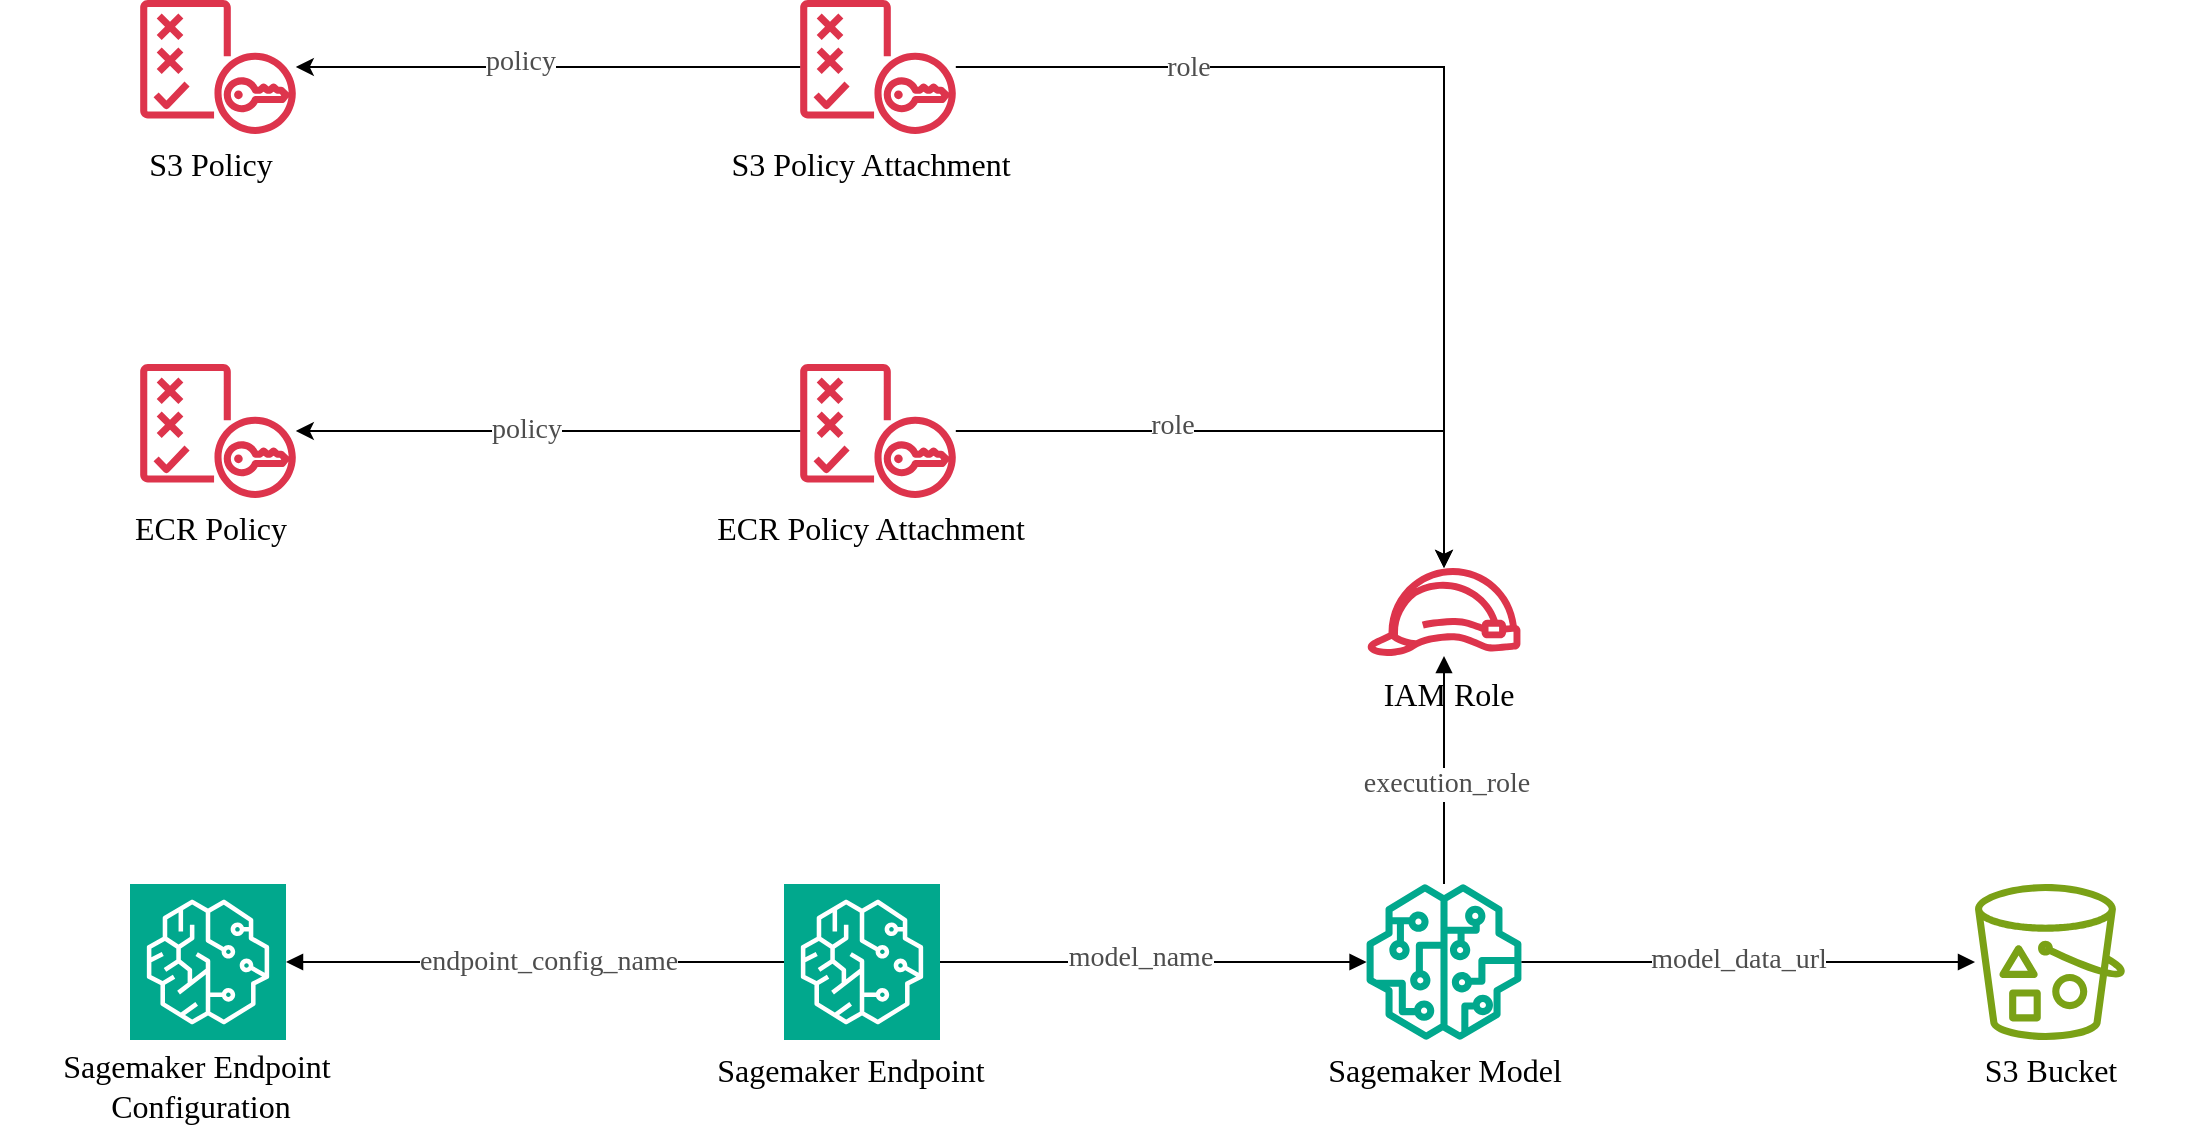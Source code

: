 <mxfile version="26.0.9">
  <diagram name="Page-1" id="BM1rdHYwk6XgLA9n6XDE">
    <mxGraphModel dx="2115" dy="2160" grid="1" gridSize="10" guides="1" tooltips="1" connect="1" arrows="1" fold="1" page="1" pageScale="1" pageWidth="827" pageHeight="1169" math="0" shadow="0">
      <root>
        <mxCell id="0" />
        <mxCell id="1" parent="0" />
        <mxCell id="__euz2P43ms3ZbJcvNGM-4" value="" style="group;fontFamily=Verdana;" vertex="1" connectable="0" parent="1">
          <mxGeometry x="40" y="110" width="170" height="108" as="geometry" />
        </mxCell>
        <mxCell id="__euz2P43ms3ZbJcvNGM-1" value="" style="sketch=0;points=[[0,0,0],[0.25,0,0],[0.5,0,0],[0.75,0,0],[1,0,0],[0,1,0],[0.25,1,0],[0.5,1,0],[0.75,1,0],[1,1,0],[0,0.25,0],[0,0.5,0],[0,0.75,0],[1,0.25,0],[1,0.5,0],[1,0.75,0]];outlineConnect=0;fontColor=#232F3E;fillColor=#01A88D;strokeColor=#ffffff;dashed=0;verticalLabelPosition=bottom;verticalAlign=top;align=center;html=1;fontSize=12;fontStyle=0;aspect=fixed;shape=mxgraph.aws4.resourceIcon;resIcon=mxgraph.aws4.sagemaker;rounded=1;fontFamily=Verdana;" vertex="1" parent="__euz2P43ms3ZbJcvNGM-4">
          <mxGeometry x="42" width="78" height="78" as="geometry" />
        </mxCell>
        <mxCell id="__euz2P43ms3ZbJcvNGM-3" value="Sagemaker Endpoint" style="text;html=1;align=center;verticalAlign=middle;resizable=0;points=[];autosize=1;strokeColor=none;fillColor=none;fontSize=16;fontFamily=Verdana;" vertex="1" parent="__euz2P43ms3ZbJcvNGM-4">
          <mxGeometry x="-20" y="78" width="190" height="30" as="geometry" />
        </mxCell>
        <mxCell id="__euz2P43ms3ZbJcvNGM-5" value="" style="group;fontFamily=Verdana;" vertex="1" connectable="0" parent="1">
          <mxGeometry x="337" y="110" width="160" height="108" as="geometry" />
        </mxCell>
        <mxCell id="__euz2P43ms3ZbJcvNGM-7" value="Sagemaker Model" style="text;html=1;align=center;verticalAlign=middle;resizable=0;points=[];autosize=1;strokeColor=none;fillColor=none;fontSize=16;fontFamily=Verdana;" vertex="1" parent="__euz2P43ms3ZbJcvNGM-5">
          <mxGeometry x="-10" y="78" width="170" height="30" as="geometry" />
        </mxCell>
        <mxCell id="__euz2P43ms3ZbJcvNGM-8" value="" style="outlineConnect=0;fontColor=#232F3E;gradientColor=none;fillColor=#01A88D;strokeColor=none;dashed=0;verticalLabelPosition=bottom;verticalAlign=top;align=center;html=1;fontSize=12;fontStyle=0;aspect=fixed;pointerEvents=1;shape=mxgraph.aws4.sagemaker_model;fontFamily=Verdana;" vertex="1" parent="__euz2P43ms3ZbJcvNGM-5">
          <mxGeometry x="36" width="78" height="78" as="geometry" />
        </mxCell>
        <mxCell id="__euz2P43ms3ZbJcvNGM-9" style="edgeStyle=orthogonalEdgeStyle;rounded=0;orthogonalLoop=1;jettySize=auto;html=1;strokeWidth=1;endArrow=block;endFill=1;fontFamily=Verdana;" edge="1" parent="1" source="__euz2P43ms3ZbJcvNGM-1" target="__euz2P43ms3ZbJcvNGM-8">
          <mxGeometry relative="1" as="geometry" />
        </mxCell>
        <mxCell id="__euz2P43ms3ZbJcvNGM-55" value="&lt;span style=&quot;color: rgb(77, 77, 77); font-size: 14px;&quot;&gt;model_name&lt;/span&gt;" style="edgeLabel;html=1;align=center;verticalAlign=middle;resizable=0;points=[];fontFamily=Verdana;" vertex="1" connectable="0" parent="__euz2P43ms3ZbJcvNGM-9">
          <mxGeometry x="-0.194" y="2" relative="1" as="geometry">
            <mxPoint x="14" as="offset" />
          </mxGeometry>
        </mxCell>
        <mxCell id="__euz2P43ms3ZbJcvNGM-20" value="" style="group;fontFamily=Verdana;" vertex="1" connectable="0" parent="1">
          <mxGeometry x="640" y="110" width="150" height="108" as="geometry" />
        </mxCell>
        <mxCell id="__euz2P43ms3ZbJcvNGM-21" value="S3 Bucket" style="text;html=1;align=center;verticalAlign=middle;resizable=0;points=[];autosize=1;strokeColor=none;fillColor=none;fontSize=16;fontFamily=Verdana;" vertex="1" parent="__euz2P43ms3ZbJcvNGM-20">
          <mxGeometry x="25" y="78" width="100" height="30" as="geometry" />
        </mxCell>
        <mxCell id="__euz2P43ms3ZbJcvNGM-18" value="" style="sketch=0;outlineConnect=0;fontColor=#232F3E;gradientColor=none;fillColor=#7AA116;strokeColor=none;dashed=0;verticalLabelPosition=bottom;verticalAlign=top;align=center;html=1;fontSize=12;fontStyle=0;aspect=fixed;pointerEvents=1;shape=mxgraph.aws4.bucket_with_objects;fontFamily=Verdana;" vertex="1" parent="__euz2P43ms3ZbJcvNGM-20">
          <mxGeometry x="37.5" width="75" height="78" as="geometry" />
        </mxCell>
        <mxCell id="__euz2P43ms3ZbJcvNGM-23" style="edgeStyle=orthogonalEdgeStyle;rounded=0;orthogonalLoop=1;jettySize=auto;html=1;endArrow=block;endFill=1;fontFamily=Verdana;" edge="1" parent="1" source="__euz2P43ms3ZbJcvNGM-8" target="__euz2P43ms3ZbJcvNGM-18">
          <mxGeometry relative="1" as="geometry" />
        </mxCell>
        <mxCell id="__euz2P43ms3ZbJcvNGM-58" value="&lt;span style=&quot;color: rgb(77, 77, 77); font-size: 14px;&quot;&gt;model_data_url&lt;/span&gt;" style="edgeLabel;html=1;align=center;verticalAlign=middle;resizable=0;points=[];fontFamily=Verdana;" vertex="1" connectable="0" parent="__euz2P43ms3ZbJcvNGM-23">
          <mxGeometry x="-0.144" y="1" relative="1" as="geometry">
            <mxPoint x="11" as="offset" />
          </mxGeometry>
        </mxCell>
        <mxCell id="__euz2P43ms3ZbJcvNGM-34" value="" style="group;rounded=0;fontFamily=Verdana;" vertex="1" connectable="0" parent="1">
          <mxGeometry x="369" y="-48" width="90" height="78" as="geometry" />
        </mxCell>
        <mxCell id="__euz2P43ms3ZbJcvNGM-32" value="IAM Role" style="text;html=1;align=center;verticalAlign=middle;resizable=0;points=[];autosize=1;strokeColor=none;fillColor=none;fontSize=16;fontFamily=Verdana;" vertex="1" parent="__euz2P43ms3ZbJcvNGM-34">
          <mxGeometry y="48" width="90" height="30" as="geometry" />
        </mxCell>
        <mxCell id="__euz2P43ms3ZbJcvNGM-24" value="" style="sketch=0;outlineConnect=0;fontColor=#232F3E;gradientColor=none;fillColor=#DD344C;strokeColor=none;dashed=0;verticalLabelPosition=bottom;verticalAlign=top;align=center;html=1;fontSize=12;fontStyle=0;aspect=fixed;pointerEvents=1;shape=mxgraph.aws4.role;fontFamily=Verdana;" vertex="1" parent="__euz2P43ms3ZbJcvNGM-34">
          <mxGeometry x="4" width="78" height="44" as="geometry" />
        </mxCell>
        <mxCell id="__euz2P43ms3ZbJcvNGM-41" value="" style="group;fontFamily=Verdana;" vertex="1" connectable="0" parent="1">
          <mxGeometry x="-280" y="-150" width="150" height="97" as="geometry" />
        </mxCell>
        <mxCell id="__euz2P43ms3ZbJcvNGM-38" value="ECR Policy" style="text;html=1;align=center;verticalAlign=middle;resizable=0;points=[];autosize=1;strokeColor=none;fillColor=none;fontSize=16;fontFamily=Verdana;" vertex="1" parent="__euz2P43ms3ZbJcvNGM-41">
          <mxGeometry x="20" y="67" width="110" height="30" as="geometry" />
        </mxCell>
        <mxCell id="__euz2P43ms3ZbJcvNGM-40" value="" style="sketch=0;outlineConnect=0;fontColor=#232F3E;gradientColor=none;fillColor=#DD344C;strokeColor=none;dashed=0;verticalLabelPosition=bottom;verticalAlign=top;align=center;html=1;fontSize=12;fontStyle=0;aspect=fixed;pointerEvents=1;shape=mxgraph.aws4.policy;fontFamily=Verdana;" vertex="1" parent="__euz2P43ms3ZbJcvNGM-41">
          <mxGeometry x="40" width="78" height="67" as="geometry" />
        </mxCell>
        <mxCell id="__euz2P43ms3ZbJcvNGM-48" style="edgeStyle=orthogonalEdgeStyle;rounded=0;orthogonalLoop=1;jettySize=auto;html=1;endArrow=block;endFill=1;fontFamily=Verdana;" edge="1" parent="1" source="__euz2P43ms3ZbJcvNGM-8" target="__euz2P43ms3ZbJcvNGM-24">
          <mxGeometry relative="1" as="geometry" />
        </mxCell>
        <mxCell id="__euz2P43ms3ZbJcvNGM-57" value="&lt;span style=&quot;color: rgb(77, 77, 77); font-size: 14px;&quot;&gt;execution_role&lt;/span&gt;" style="edgeLabel;html=1;align=center;verticalAlign=middle;resizable=0;points=[];fontFamily=Verdana;" vertex="1" connectable="0" parent="__euz2P43ms3ZbJcvNGM-48">
          <mxGeometry x="0.149" y="-1" relative="1" as="geometry">
            <mxPoint y="15" as="offset" />
          </mxGeometry>
        </mxCell>
        <mxCell id="__euz2P43ms3ZbJcvNGM-51" value="" style="group;fontFamily=Verdana;" vertex="1" connectable="0" parent="1">
          <mxGeometry x="-300" y="110" width="190" height="126" as="geometry" />
        </mxCell>
        <mxCell id="__euz2P43ms3ZbJcvNGM-14" value="" style="sketch=0;points=[[0,0,0],[0.25,0,0],[0.5,0,0],[0.75,0,0],[1,0,0],[0,1,0],[0.25,1,0],[0.5,1,0],[0.75,1,0],[1,1,0],[0,0.25,0],[0,0.5,0],[0,0.75,0],[1,0.25,0],[1,0.5,0],[1,0.75,0]];outlineConnect=0;fontColor=#232F3E;fillColor=#01A88D;strokeColor=#ffffff;dashed=0;verticalLabelPosition=bottom;verticalAlign=top;align=center;html=1;fontSize=12;fontStyle=0;aspect=fixed;shape=mxgraph.aws4.resourceIcon;resIcon=mxgraph.aws4.sagemaker;rounded=1;fontFamily=Verdana;" vertex="1" parent="__euz2P43ms3ZbJcvNGM-51">
          <mxGeometry x="55" width="78" height="78" as="geometry" />
        </mxCell>
        <mxCell id="__euz2P43ms3ZbJcvNGM-15" value="&lt;font&gt;Sagemaker Endpoint&amp;nbsp;&lt;/font&gt;&lt;div&gt;&lt;font&gt;Configuration&lt;/font&gt;&lt;/div&gt;" style="text;html=1;align=center;verticalAlign=middle;resizable=0;points=[];autosize=1;strokeColor=none;fillColor=none;fontSize=16;fontFamily=Verdana;" vertex="1" parent="__euz2P43ms3ZbJcvNGM-51">
          <mxGeometry x="-10" y="76" width="200" height="50" as="geometry" />
        </mxCell>
        <mxCell id="__euz2P43ms3ZbJcvNGM-60" style="edgeStyle=orthogonalEdgeStyle;rounded=0;orthogonalLoop=1;jettySize=auto;html=1;endArrow=block;endFill=1;fontFamily=Verdana;" edge="1" parent="1" source="__euz2P43ms3ZbJcvNGM-1" target="__euz2P43ms3ZbJcvNGM-14">
          <mxGeometry relative="1" as="geometry" />
        </mxCell>
        <mxCell id="__euz2P43ms3ZbJcvNGM-61" value="&lt;font color=&quot;#4d4d4d&quot;&gt;&lt;span style=&quot;font-size: 14px;&quot;&gt;endpoint_config_name&lt;/span&gt;&lt;/font&gt;" style="edgeLabel;html=1;align=center;verticalAlign=middle;resizable=0;points=[];fontFamily=Verdana;" vertex="1" connectable="0" parent="__euz2P43ms3ZbJcvNGM-60">
          <mxGeometry x="-0.048" relative="1" as="geometry">
            <mxPoint as="offset" />
          </mxGeometry>
        </mxCell>
        <mxCell id="__euz2P43ms3ZbJcvNGM-71" value="" style="group" vertex="1" connectable="0" parent="1">
          <mxGeometry x="20" y="-150" width="210" height="97" as="geometry" />
        </mxCell>
        <mxCell id="__euz2P43ms3ZbJcvNGM-64" value="ECR Policy Attachment" style="text;html=1;align=center;verticalAlign=middle;resizable=0;points=[];autosize=1;strokeColor=none;fillColor=none;fontSize=16;fontFamily=Verdana;" vertex="1" parent="__euz2P43ms3ZbJcvNGM-71">
          <mxGeometry y="67" width="210" height="30" as="geometry" />
        </mxCell>
        <mxCell id="__euz2P43ms3ZbJcvNGM-65" value="" style="sketch=0;outlineConnect=0;fontColor=#232F3E;gradientColor=none;fillColor=#DD344C;strokeColor=none;dashed=0;verticalLabelPosition=bottom;verticalAlign=top;align=center;html=1;fontSize=12;fontStyle=0;aspect=fixed;pointerEvents=1;shape=mxgraph.aws4.policy;fontFamily=Verdana;" vertex="1" parent="__euz2P43ms3ZbJcvNGM-71">
          <mxGeometry x="70" width="78" height="67" as="geometry" />
        </mxCell>
        <mxCell id="__euz2P43ms3ZbJcvNGM-72" value="" style="group" vertex="1" connectable="0" parent="1">
          <mxGeometry x="20" y="-332" width="210" height="97" as="geometry" />
        </mxCell>
        <mxCell id="__euz2P43ms3ZbJcvNGM-73" value="S3 Policy Attachment" style="text;html=1;align=center;verticalAlign=middle;resizable=0;points=[];autosize=1;strokeColor=none;fillColor=none;fontSize=16;fontFamily=Verdana;" vertex="1" parent="__euz2P43ms3ZbJcvNGM-72">
          <mxGeometry x="10" y="67" width="190" height="30" as="geometry" />
        </mxCell>
        <mxCell id="__euz2P43ms3ZbJcvNGM-74" value="" style="sketch=0;outlineConnect=0;fontColor=#232F3E;gradientColor=none;fillColor=#DD344C;strokeColor=none;dashed=0;verticalLabelPosition=bottom;verticalAlign=top;align=center;html=1;fontSize=12;fontStyle=0;aspect=fixed;pointerEvents=1;shape=mxgraph.aws4.policy;fontFamily=Verdana;" vertex="1" parent="__euz2P43ms3ZbJcvNGM-72">
          <mxGeometry x="70" width="78" height="67" as="geometry" />
        </mxCell>
        <mxCell id="__euz2P43ms3ZbJcvNGM-76" style="rounded=0;orthogonalLoop=1;jettySize=auto;html=1;flowAnimation=0;elbow=vertical;edgeStyle=orthogonalEdgeStyle;" edge="1" parent="1" source="__euz2P43ms3ZbJcvNGM-74" target="__euz2P43ms3ZbJcvNGM-24">
          <mxGeometry relative="1" as="geometry" />
        </mxCell>
        <mxCell id="__euz2P43ms3ZbJcvNGM-84" value="&lt;span style=&quot;color: rgb(77, 77, 77); font-family: Verdana; font-size: 14px;&quot;&gt;role&lt;/span&gt;" style="edgeLabel;html=1;align=center;verticalAlign=middle;resizable=0;points=[];" vertex="1" connectable="0" parent="__euz2P43ms3ZbJcvNGM-76">
          <mxGeometry x="-0.531" relative="1" as="geometry">
            <mxPoint as="offset" />
          </mxGeometry>
        </mxCell>
        <mxCell id="__euz2P43ms3ZbJcvNGM-77" value="" style="group;fontFamily=Verdana;" vertex="1" connectable="0" parent="1">
          <mxGeometry x="-280" y="-332" width="150" height="97" as="geometry" />
        </mxCell>
        <mxCell id="__euz2P43ms3ZbJcvNGM-78" value="S3 Policy" style="text;html=1;align=center;verticalAlign=middle;resizable=0;points=[];autosize=1;strokeColor=none;fillColor=none;fontSize=16;fontFamily=Verdana;" vertex="1" parent="__euz2P43ms3ZbJcvNGM-77">
          <mxGeometry x="25" y="67" width="100" height="30" as="geometry" />
        </mxCell>
        <mxCell id="__euz2P43ms3ZbJcvNGM-79" value="" style="sketch=0;outlineConnect=0;fontColor=#232F3E;gradientColor=none;fillColor=#DD344C;strokeColor=none;dashed=0;verticalLabelPosition=bottom;verticalAlign=top;align=center;html=1;fontSize=12;fontStyle=0;aspect=fixed;pointerEvents=1;shape=mxgraph.aws4.policy;fontFamily=Verdana;" vertex="1" parent="__euz2P43ms3ZbJcvNGM-77">
          <mxGeometry x="40" width="78" height="67" as="geometry" />
        </mxCell>
        <mxCell id="__euz2P43ms3ZbJcvNGM-80" style="edgeStyle=orthogonalEdgeStyle;rounded=0;orthogonalLoop=1;jettySize=auto;html=1;" edge="1" parent="1" source="__euz2P43ms3ZbJcvNGM-74" target="__euz2P43ms3ZbJcvNGM-79">
          <mxGeometry relative="1" as="geometry" />
        </mxCell>
        <mxCell id="__euz2P43ms3ZbJcvNGM-86" value="&lt;span style=&quot;color: rgb(77, 77, 77); font-family: Verdana; font-size: 14px;&quot;&gt;policy&lt;/span&gt;" style="edgeLabel;html=1;align=center;verticalAlign=middle;resizable=0;points=[];" vertex="1" connectable="0" parent="__euz2P43ms3ZbJcvNGM-80">
          <mxGeometry x="0.114" y="-3" relative="1" as="geometry">
            <mxPoint as="offset" />
          </mxGeometry>
        </mxCell>
        <mxCell id="__euz2P43ms3ZbJcvNGM-81" style="edgeStyle=orthogonalEdgeStyle;rounded=0;orthogonalLoop=1;jettySize=auto;html=1;" edge="1" parent="1" source="__euz2P43ms3ZbJcvNGM-65" target="__euz2P43ms3ZbJcvNGM-24">
          <mxGeometry relative="1" as="geometry" />
        </mxCell>
        <mxCell id="__euz2P43ms3ZbJcvNGM-83" value="&lt;font face=&quot;Verdana&quot; color=&quot;#4d4d4d&quot;&gt;&lt;span style=&quot;font-size: 14px;&quot;&gt;role&lt;/span&gt;&lt;/font&gt;" style="edgeLabel;html=1;align=center;verticalAlign=middle;resizable=0;points=[];" vertex="1" connectable="0" parent="__euz2P43ms3ZbJcvNGM-81">
          <mxGeometry x="-0.311" y="3" relative="1" as="geometry">
            <mxPoint as="offset" />
          </mxGeometry>
        </mxCell>
        <mxCell id="__euz2P43ms3ZbJcvNGM-82" style="edgeStyle=orthogonalEdgeStyle;rounded=0;orthogonalLoop=1;jettySize=auto;html=1;" edge="1" parent="1" source="__euz2P43ms3ZbJcvNGM-65" target="__euz2P43ms3ZbJcvNGM-40">
          <mxGeometry relative="1" as="geometry" />
        </mxCell>
        <mxCell id="__euz2P43ms3ZbJcvNGM-85" value="&lt;font face=&quot;Verdana&quot; color=&quot;#4d4d4d&quot;&gt;&lt;span style=&quot;font-size: 14px;&quot;&gt;policy&lt;/span&gt;&lt;/font&gt;" style="edgeLabel;html=1;align=center;verticalAlign=middle;resizable=0;points=[];" vertex="1" connectable="0" parent="__euz2P43ms3ZbJcvNGM-82">
          <mxGeometry x="0.09" y="-1" relative="1" as="geometry">
            <mxPoint as="offset" />
          </mxGeometry>
        </mxCell>
      </root>
    </mxGraphModel>
  </diagram>
</mxfile>
